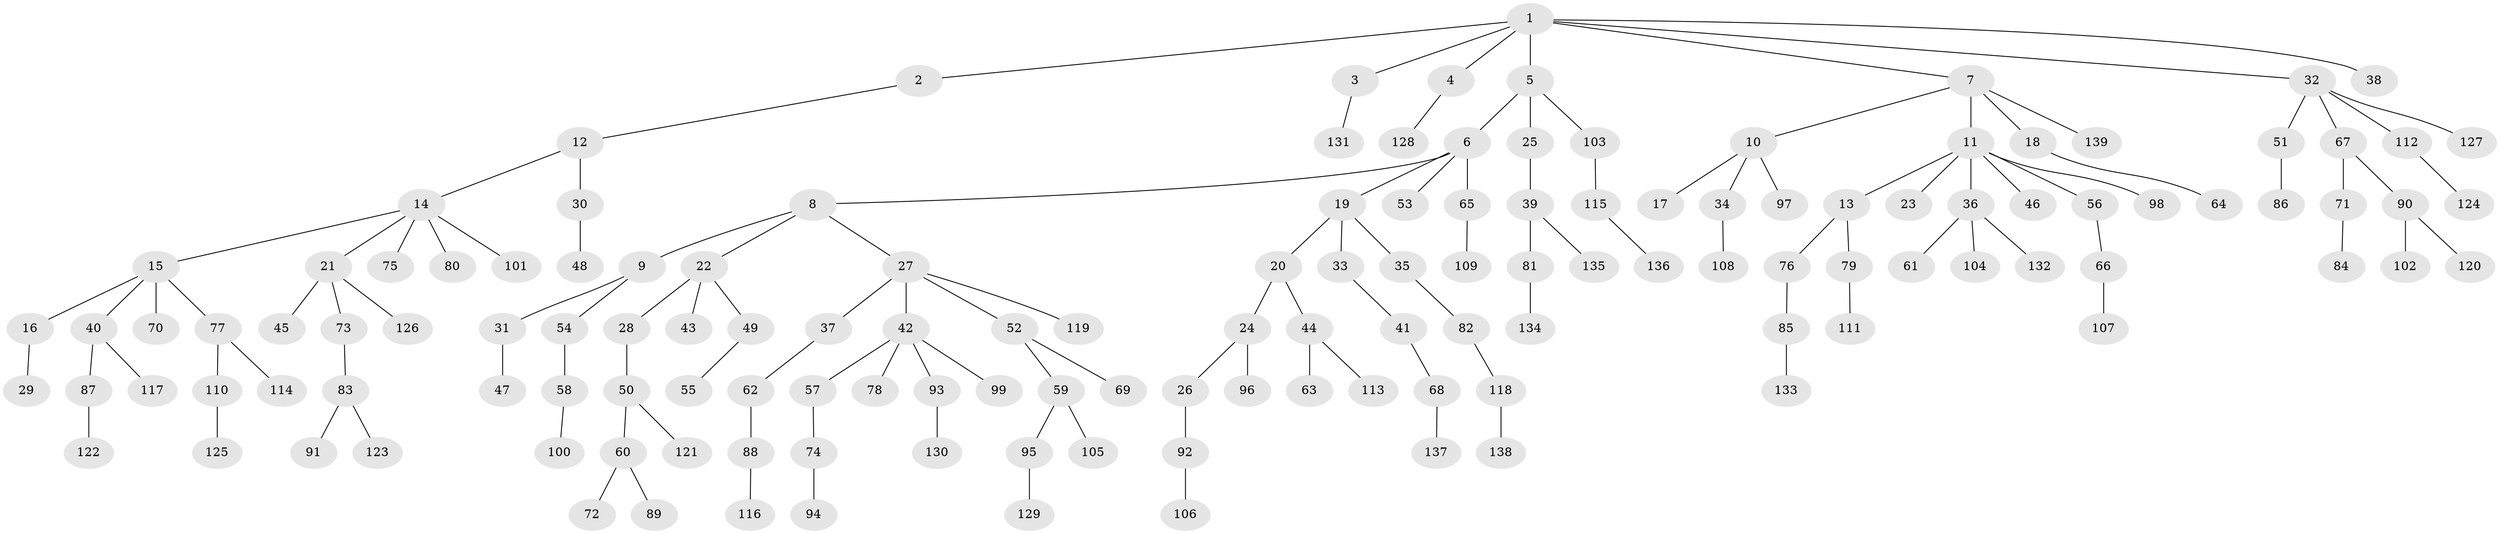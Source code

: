 // Generated by graph-tools (version 1.1) at 2025/53/03/09/25 04:53:15]
// undirected, 139 vertices, 138 edges
graph export_dot {
graph [start="1"]
  node [color=gray90,style=filled];
  1;
  2;
  3;
  4;
  5;
  6;
  7;
  8;
  9;
  10;
  11;
  12;
  13;
  14;
  15;
  16;
  17;
  18;
  19;
  20;
  21;
  22;
  23;
  24;
  25;
  26;
  27;
  28;
  29;
  30;
  31;
  32;
  33;
  34;
  35;
  36;
  37;
  38;
  39;
  40;
  41;
  42;
  43;
  44;
  45;
  46;
  47;
  48;
  49;
  50;
  51;
  52;
  53;
  54;
  55;
  56;
  57;
  58;
  59;
  60;
  61;
  62;
  63;
  64;
  65;
  66;
  67;
  68;
  69;
  70;
  71;
  72;
  73;
  74;
  75;
  76;
  77;
  78;
  79;
  80;
  81;
  82;
  83;
  84;
  85;
  86;
  87;
  88;
  89;
  90;
  91;
  92;
  93;
  94;
  95;
  96;
  97;
  98;
  99;
  100;
  101;
  102;
  103;
  104;
  105;
  106;
  107;
  108;
  109;
  110;
  111;
  112;
  113;
  114;
  115;
  116;
  117;
  118;
  119;
  120;
  121;
  122;
  123;
  124;
  125;
  126;
  127;
  128;
  129;
  130;
  131;
  132;
  133;
  134;
  135;
  136;
  137;
  138;
  139;
  1 -- 2;
  1 -- 3;
  1 -- 4;
  1 -- 5;
  1 -- 7;
  1 -- 32;
  1 -- 38;
  2 -- 12;
  3 -- 131;
  4 -- 128;
  5 -- 6;
  5 -- 25;
  5 -- 103;
  6 -- 8;
  6 -- 19;
  6 -- 53;
  6 -- 65;
  7 -- 10;
  7 -- 11;
  7 -- 18;
  7 -- 139;
  8 -- 9;
  8 -- 22;
  8 -- 27;
  9 -- 31;
  9 -- 54;
  10 -- 17;
  10 -- 34;
  10 -- 97;
  11 -- 13;
  11 -- 23;
  11 -- 36;
  11 -- 46;
  11 -- 56;
  11 -- 98;
  12 -- 14;
  12 -- 30;
  13 -- 76;
  13 -- 79;
  14 -- 15;
  14 -- 21;
  14 -- 75;
  14 -- 80;
  14 -- 101;
  15 -- 16;
  15 -- 40;
  15 -- 70;
  15 -- 77;
  16 -- 29;
  18 -- 64;
  19 -- 20;
  19 -- 33;
  19 -- 35;
  20 -- 24;
  20 -- 44;
  21 -- 45;
  21 -- 73;
  21 -- 126;
  22 -- 28;
  22 -- 43;
  22 -- 49;
  24 -- 26;
  24 -- 96;
  25 -- 39;
  26 -- 92;
  27 -- 37;
  27 -- 42;
  27 -- 52;
  27 -- 119;
  28 -- 50;
  30 -- 48;
  31 -- 47;
  32 -- 51;
  32 -- 67;
  32 -- 112;
  32 -- 127;
  33 -- 41;
  34 -- 108;
  35 -- 82;
  36 -- 61;
  36 -- 104;
  36 -- 132;
  37 -- 62;
  39 -- 81;
  39 -- 135;
  40 -- 87;
  40 -- 117;
  41 -- 68;
  42 -- 57;
  42 -- 78;
  42 -- 93;
  42 -- 99;
  44 -- 63;
  44 -- 113;
  49 -- 55;
  50 -- 60;
  50 -- 121;
  51 -- 86;
  52 -- 59;
  52 -- 69;
  54 -- 58;
  56 -- 66;
  57 -- 74;
  58 -- 100;
  59 -- 95;
  59 -- 105;
  60 -- 72;
  60 -- 89;
  62 -- 88;
  65 -- 109;
  66 -- 107;
  67 -- 71;
  67 -- 90;
  68 -- 137;
  71 -- 84;
  73 -- 83;
  74 -- 94;
  76 -- 85;
  77 -- 110;
  77 -- 114;
  79 -- 111;
  81 -- 134;
  82 -- 118;
  83 -- 91;
  83 -- 123;
  85 -- 133;
  87 -- 122;
  88 -- 116;
  90 -- 102;
  90 -- 120;
  92 -- 106;
  93 -- 130;
  95 -- 129;
  103 -- 115;
  110 -- 125;
  112 -- 124;
  115 -- 136;
  118 -- 138;
}
